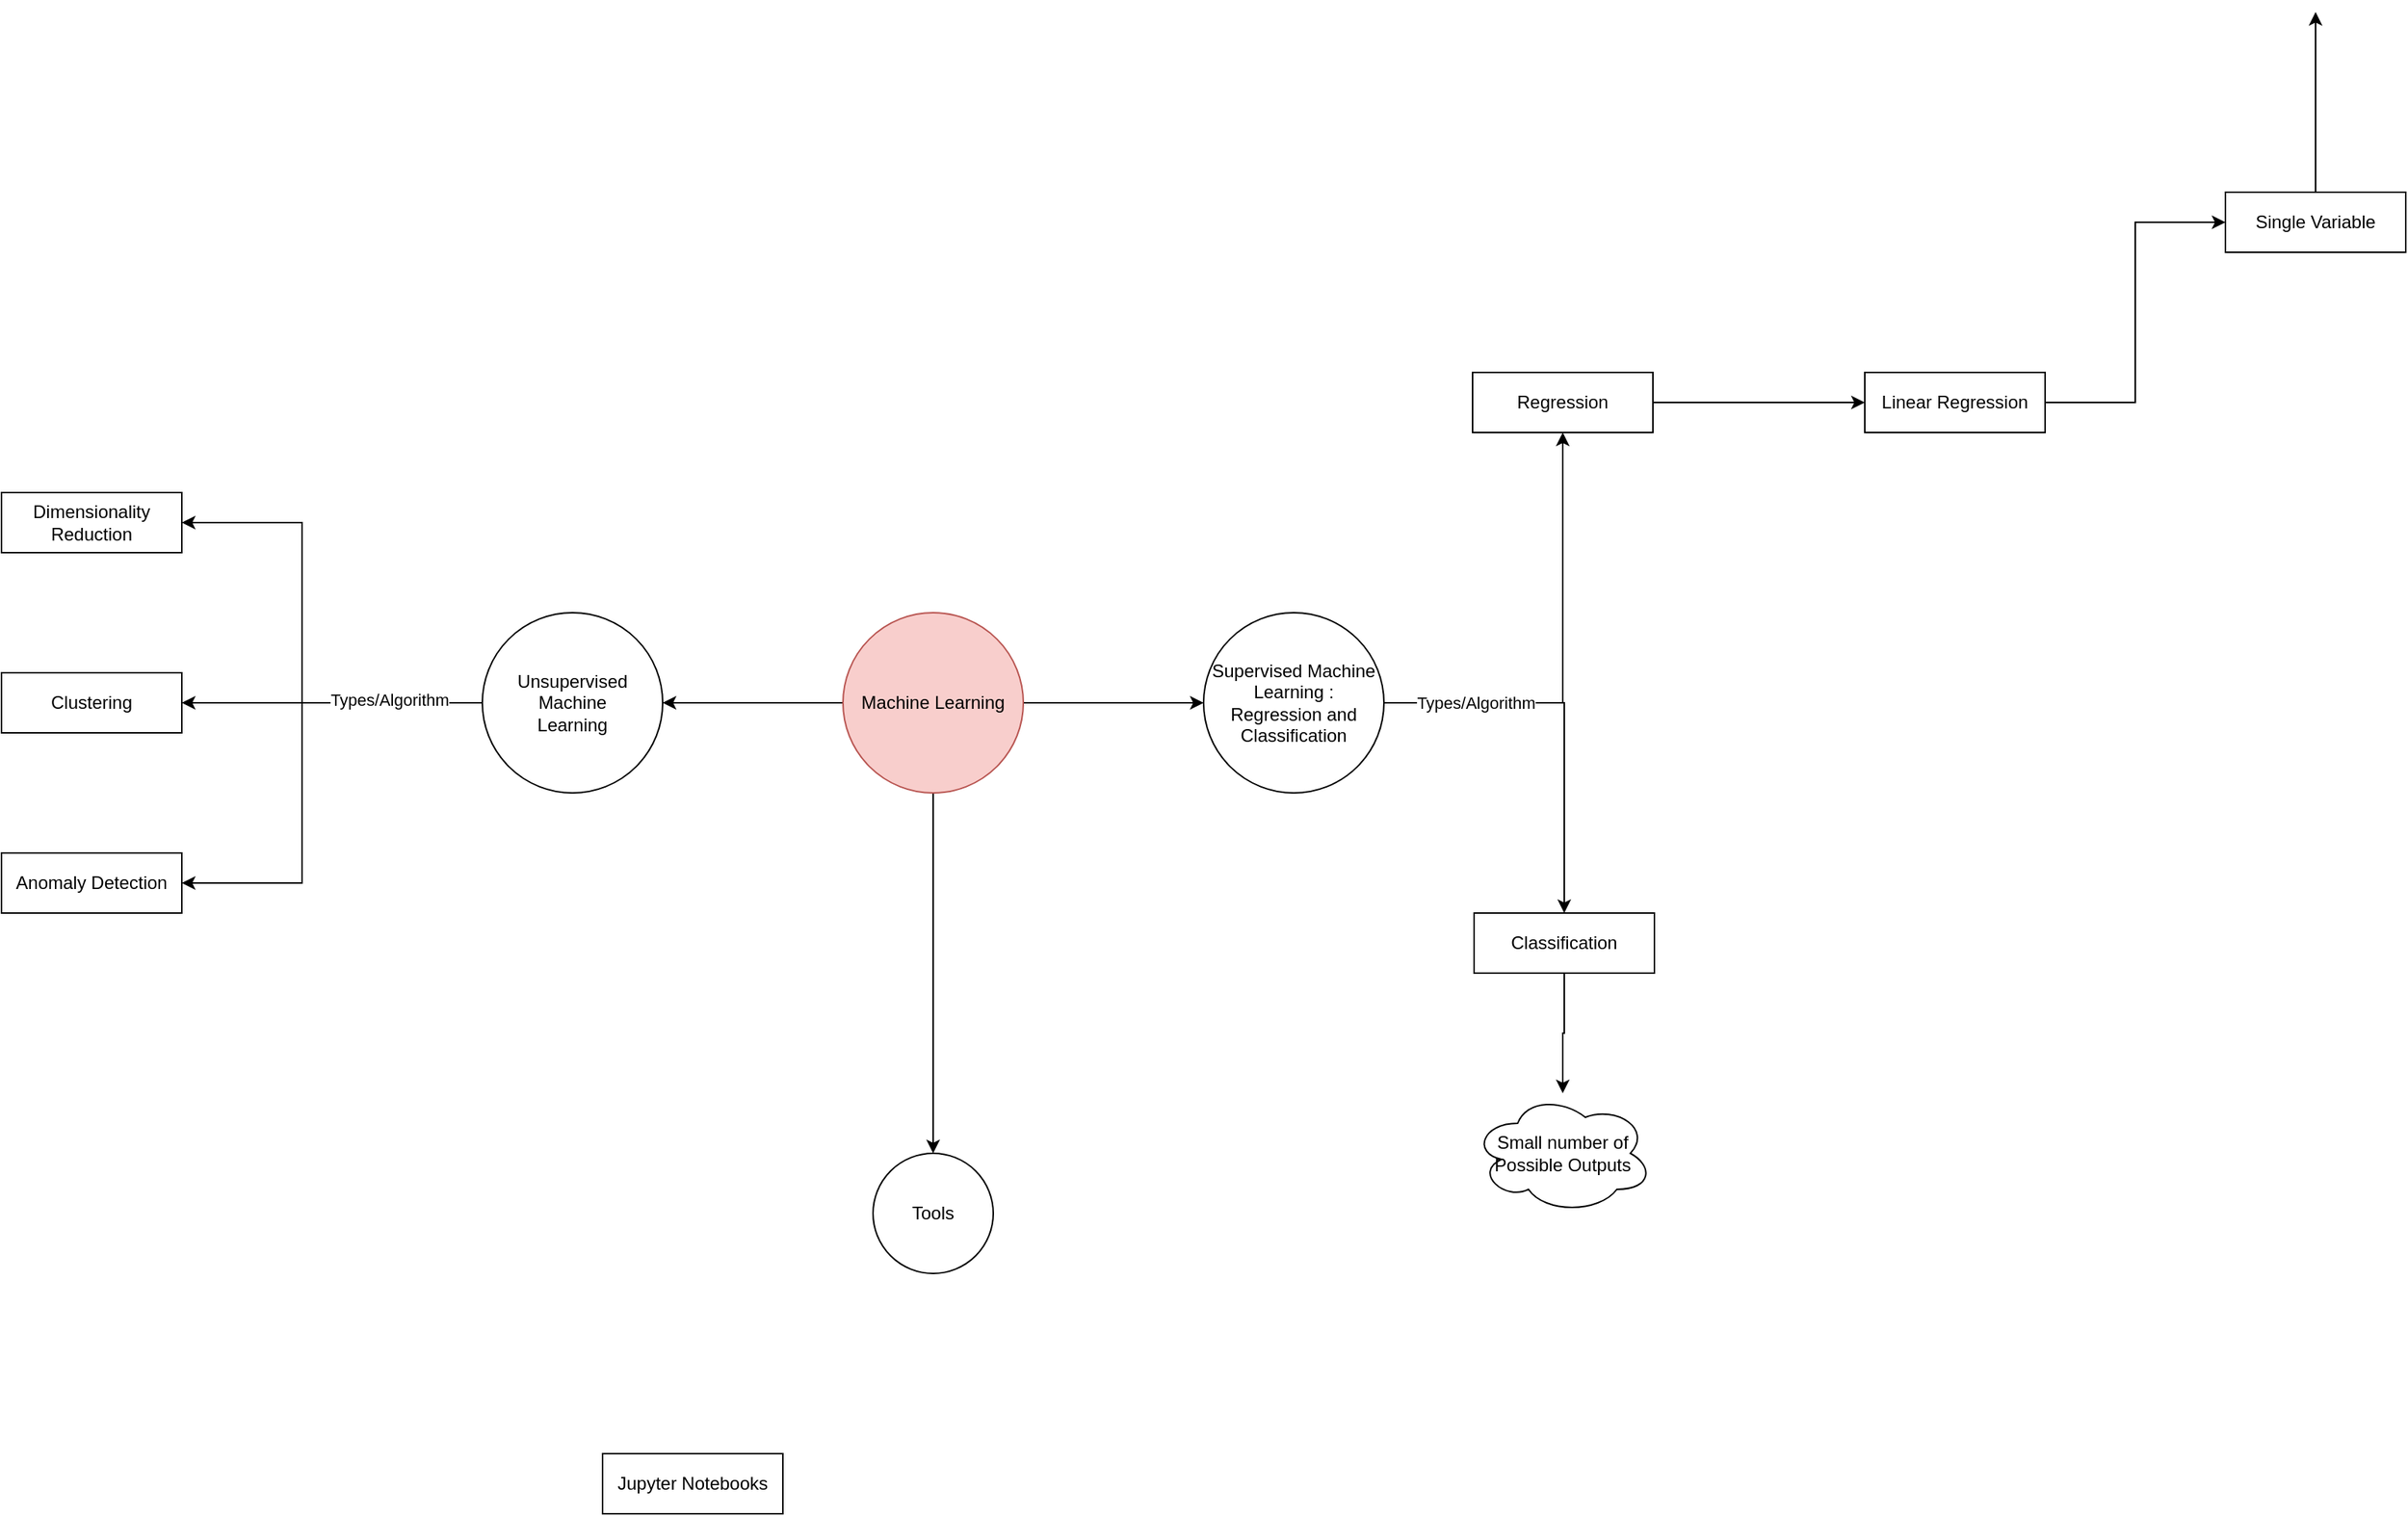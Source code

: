 <mxfile version="24.4.10" type="github">
  <diagram name="MLS : Supervised Learning : Regression and Classification" id="eHIpIphJcRmWK1lwxBbz">
    <mxGraphModel dx="2924" dy="2282" grid="1" gridSize="10" guides="1" tooltips="1" connect="1" arrows="1" fold="1" page="1" pageScale="1" pageWidth="850" pageHeight="1100" math="0" shadow="0">
      <root>
        <mxCell id="0" />
        <mxCell id="1" parent="0" />
        <mxCell id="a_R5YziGcIO-rgUj8Wt9-7" value="" style="edgeStyle=orthogonalEdgeStyle;rounded=0;orthogonalLoop=1;jettySize=auto;html=1;" parent="1" source="a_R5YziGcIO-rgUj8Wt9-1" target="a_R5YziGcIO-rgUj8Wt9-6" edge="1">
          <mxGeometry relative="1" as="geometry" />
        </mxCell>
        <mxCell id="a_R5YziGcIO-rgUj8Wt9-9" style="edgeStyle=orthogonalEdgeStyle;rounded=0;orthogonalLoop=1;jettySize=auto;html=1;" parent="1" source="a_R5YziGcIO-rgUj8Wt9-1" target="a_R5YziGcIO-rgUj8Wt9-8" edge="1">
          <mxGeometry relative="1" as="geometry" />
        </mxCell>
        <mxCell id="a_R5YziGcIO-rgUj8Wt9-10" value="Types/Algorithm" style="edgeLabel;html=1;align=center;verticalAlign=middle;resizable=0;points=[];" parent="a_R5YziGcIO-rgUj8Wt9-9" vertex="1" connectable="0">
          <mxGeometry x="-0.529" relative="1" as="geometry">
            <mxPoint as="offset" />
          </mxGeometry>
        </mxCell>
        <mxCell id="a_R5YziGcIO-rgUj8Wt9-1" value="&lt;div align=&quot;center&quot;&gt;Supervised Machine Learning :&lt;br&gt;Regression and &lt;br&gt;Classification&lt;br&gt;&lt;/div&gt;" style="ellipse;whiteSpace=wrap;html=1;aspect=fixed;align=center;" parent="1" vertex="1">
          <mxGeometry x="360" y="400" width="120" height="120" as="geometry" />
        </mxCell>
        <mxCell id="a_R5YziGcIO-rgUj8Wt9-3" style="edgeStyle=orthogonalEdgeStyle;rounded=0;orthogonalLoop=1;jettySize=auto;html=1;entryX=0;entryY=0.5;entryDx=0;entryDy=0;" parent="1" source="a_R5YziGcIO-rgUj8Wt9-2" target="a_R5YziGcIO-rgUj8Wt9-1" edge="1">
          <mxGeometry relative="1" as="geometry" />
        </mxCell>
        <mxCell id="a_R5YziGcIO-rgUj8Wt9-5" value="" style="edgeStyle=orthogonalEdgeStyle;rounded=0;orthogonalLoop=1;jettySize=auto;html=1;" parent="1" source="a_R5YziGcIO-rgUj8Wt9-2" target="a_R5YziGcIO-rgUj8Wt9-4" edge="1">
          <mxGeometry relative="1" as="geometry" />
        </mxCell>
        <mxCell id="a_R5YziGcIO-rgUj8Wt9-19" value="" style="edgeStyle=orthogonalEdgeStyle;rounded=0;orthogonalLoop=1;jettySize=auto;html=1;" parent="1" source="a_R5YziGcIO-rgUj8Wt9-2" target="a_R5YziGcIO-rgUj8Wt9-18" edge="1">
          <mxGeometry relative="1" as="geometry" />
        </mxCell>
        <mxCell id="a_R5YziGcIO-rgUj8Wt9-2" value="Machine Learning" style="ellipse;whiteSpace=wrap;html=1;aspect=fixed;align=center;fillColor=#f8cecc;strokeColor=#b85450;" parent="1" vertex="1">
          <mxGeometry x="120" y="400" width="120" height="120" as="geometry" />
        </mxCell>
        <mxCell id="a_R5YziGcIO-rgUj8Wt9-12" style="edgeStyle=orthogonalEdgeStyle;rounded=0;orthogonalLoop=1;jettySize=auto;html=1;" parent="1" source="a_R5YziGcIO-rgUj8Wt9-4" target="a_R5YziGcIO-rgUj8Wt9-11" edge="1">
          <mxGeometry relative="1" as="geometry" />
        </mxCell>
        <mxCell id="a_R5YziGcIO-rgUj8Wt9-15" style="edgeStyle=orthogonalEdgeStyle;rounded=0;orthogonalLoop=1;jettySize=auto;html=1;entryX=1;entryY=0.5;entryDx=0;entryDy=0;" parent="1" source="a_R5YziGcIO-rgUj8Wt9-4" target="a_R5YziGcIO-rgUj8Wt9-14" edge="1">
          <mxGeometry relative="1" as="geometry">
            <Array as="points">
              <mxPoint x="-240" y="460" />
              <mxPoint x="-240" y="340" />
            </Array>
          </mxGeometry>
        </mxCell>
        <mxCell id="a_R5YziGcIO-rgUj8Wt9-16" style="edgeStyle=orthogonalEdgeStyle;rounded=0;orthogonalLoop=1;jettySize=auto;html=1;entryX=1;entryY=0.5;entryDx=0;entryDy=0;" parent="1" source="a_R5YziGcIO-rgUj8Wt9-4" target="a_R5YziGcIO-rgUj8Wt9-13" edge="1">
          <mxGeometry relative="1" as="geometry">
            <Array as="points">
              <mxPoint x="-240" y="460" />
              <mxPoint x="-240" y="580" />
            </Array>
          </mxGeometry>
        </mxCell>
        <mxCell id="a_R5YziGcIO-rgUj8Wt9-17" value="Types/Algorithm" style="edgeLabel;html=1;align=center;verticalAlign=middle;resizable=0;points=[];" parent="a_R5YziGcIO-rgUj8Wt9-16" vertex="1" connectable="0">
          <mxGeometry x="-0.613" y="-2" relative="1" as="geometry">
            <mxPoint as="offset" />
          </mxGeometry>
        </mxCell>
        <mxCell id="a_R5YziGcIO-rgUj8Wt9-4" value="Unsupervised&lt;br&gt;Machine &lt;br&gt;Learning" style="ellipse;whiteSpace=wrap;html=1;" parent="1" vertex="1">
          <mxGeometry x="-120" y="400" width="120" height="120" as="geometry" />
        </mxCell>
        <mxCell id="a_R5YziGcIO-rgUj8Wt9-25" style="edgeStyle=orthogonalEdgeStyle;rounded=0;orthogonalLoop=1;jettySize=auto;html=1;entryX=0;entryY=0.5;entryDx=0;entryDy=0;" parent="1" source="a_R5YziGcIO-rgUj8Wt9-6" target="a_R5YziGcIO-rgUj8Wt9-21" edge="1">
          <mxGeometry relative="1" as="geometry" />
        </mxCell>
        <mxCell id="a_R5YziGcIO-rgUj8Wt9-6" value="Regression" style="whiteSpace=wrap;html=1;" parent="1" vertex="1">
          <mxGeometry x="539" y="240" width="120" height="40" as="geometry" />
        </mxCell>
        <mxCell id="a_R5YziGcIO-rgUj8Wt9-23" value="" style="edgeStyle=orthogonalEdgeStyle;rounded=0;orthogonalLoop=1;jettySize=auto;html=1;" parent="1" source="a_R5YziGcIO-rgUj8Wt9-8" target="a_R5YziGcIO-rgUj8Wt9-22" edge="1">
          <mxGeometry relative="1" as="geometry" />
        </mxCell>
        <mxCell id="a_R5YziGcIO-rgUj8Wt9-8" value="Classification" style="whiteSpace=wrap;html=1;" parent="1" vertex="1">
          <mxGeometry x="540" y="600" width="120" height="40" as="geometry" />
        </mxCell>
        <mxCell id="a_R5YziGcIO-rgUj8Wt9-11" value="Clustering" style="whiteSpace=wrap;html=1;" parent="1" vertex="1">
          <mxGeometry x="-440" y="440" width="120" height="40" as="geometry" />
        </mxCell>
        <mxCell id="a_R5YziGcIO-rgUj8Wt9-13" value="Anomaly Detection" style="whiteSpace=wrap;html=1;" parent="1" vertex="1">
          <mxGeometry x="-440" y="560" width="120" height="40" as="geometry" />
        </mxCell>
        <mxCell id="a_R5YziGcIO-rgUj8Wt9-14" value="Dimensionality Reduction" style="whiteSpace=wrap;html=1;" parent="1" vertex="1">
          <mxGeometry x="-440" y="320" width="120" height="40" as="geometry" />
        </mxCell>
        <mxCell id="a_R5YziGcIO-rgUj8Wt9-18" value="Tools" style="ellipse;whiteSpace=wrap;html=1;" parent="1" vertex="1">
          <mxGeometry x="140" y="760" width="80" height="80" as="geometry" />
        </mxCell>
        <mxCell id="a_R5YziGcIO-rgUj8Wt9-20" value="Jupyter Notebooks" style="whiteSpace=wrap;html=1;" parent="1" vertex="1">
          <mxGeometry x="-40" y="960" width="120" height="40" as="geometry" />
        </mxCell>
        <mxCell id="a_R5YziGcIO-rgUj8Wt9-26" style="edgeStyle=orthogonalEdgeStyle;rounded=0;orthogonalLoop=1;jettySize=auto;html=1;entryX=0;entryY=0.5;entryDx=0;entryDy=0;" parent="1" source="a_R5YziGcIO-rgUj8Wt9-21" target="a_R5YziGcIO-rgUj8Wt9-24" edge="1">
          <mxGeometry relative="1" as="geometry" />
        </mxCell>
        <mxCell id="a_R5YziGcIO-rgUj8Wt9-21" value="Linear Regression" style="whiteSpace=wrap;html=1;" parent="1" vertex="1">
          <mxGeometry x="800" y="240" width="120" height="40" as="geometry" />
        </mxCell>
        <mxCell id="a_R5YziGcIO-rgUj8Wt9-22" value="Small number of &lt;br&gt;Possible Outputs" style="ellipse;shape=cloud;whiteSpace=wrap;html=1;" parent="1" vertex="1">
          <mxGeometry x="539" y="720" width="120" height="80" as="geometry" />
        </mxCell>
        <mxCell id="a_R5YziGcIO-rgUj8Wt9-28" value="" style="edgeStyle=orthogonalEdgeStyle;rounded=0;orthogonalLoop=1;jettySize=auto;html=1;" parent="1" source="a_R5YziGcIO-rgUj8Wt9-24" edge="1">
          <mxGeometry relative="1" as="geometry">
            <mxPoint x="1100" as="targetPoint" />
          </mxGeometry>
        </mxCell>
        <mxCell id="a_R5YziGcIO-rgUj8Wt9-24" value="Single Variable" style="whiteSpace=wrap;html=1;" parent="1" vertex="1">
          <mxGeometry x="1040" y="120" width="120" height="40" as="geometry" />
        </mxCell>
      </root>
    </mxGraphModel>
  </diagram>
</mxfile>
